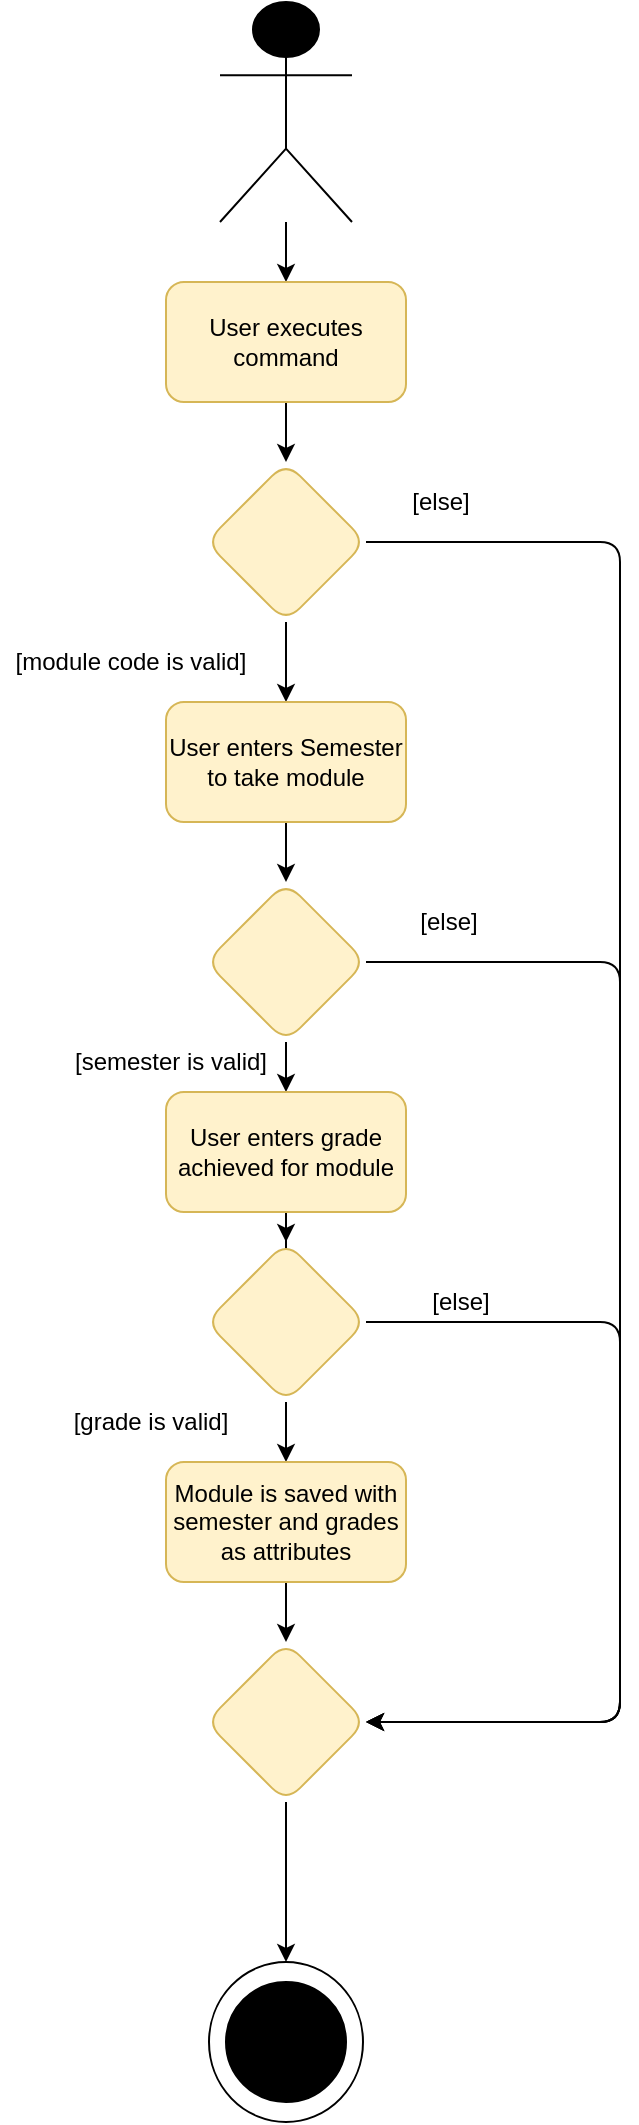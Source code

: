 <mxfile version="13.9.2" type="device"><diagram id="bQDJyOTMp9N_KvYtvRdX" name="Page-1"><mxGraphModel dx="1422" dy="526" grid="1" gridSize="10" guides="1" tooltips="1" connect="1" arrows="1" fold="1" page="1" pageScale="1" pageWidth="827" pageHeight="1169" math="0" shadow="0"><root><mxCell id="0"/><mxCell id="1" parent="0"/><mxCell id="nwT-THJNwnnoPruPaibA-4" value="" style="edgeStyle=orthogonalEdgeStyle;rounded=0;orthogonalLoop=1;jettySize=auto;html=1;" parent="1" source="nwT-THJNwnnoPruPaibA-1" target="nwT-THJNwnnoPruPaibA-5" edge="1"><mxGeometry relative="1" as="geometry"><mxPoint x="313" y="180" as="targetPoint"/></mxGeometry></mxCell><mxCell id="nwT-THJNwnnoPruPaibA-1" value="" style="shape=umlActor;verticalLabelPosition=bottom;verticalAlign=top;html=1;outlineConnect=0;fillColor=#000000;" parent="1" vertex="1"><mxGeometry x="280" y="10" width="66" height="110" as="geometry"/></mxCell><mxCell id="nwT-THJNwnnoPruPaibA-7" value="" style="edgeStyle=orthogonalEdgeStyle;rounded=0;orthogonalLoop=1;jettySize=auto;html=1;" parent="1" source="nwT-THJNwnnoPruPaibA-5" target="nwT-THJNwnnoPruPaibA-6" edge="1"><mxGeometry relative="1" as="geometry"/></mxCell><mxCell id="nwT-THJNwnnoPruPaibA-5" value="User executes command" style="rounded=1;whiteSpace=wrap;html=1;fillColor=#fff2cc;strokeColor=#d6b656;" parent="1" vertex="1"><mxGeometry x="253" y="150" width="120" height="60" as="geometry"/></mxCell><mxCell id="nwT-THJNwnnoPruPaibA-9" value="" style="edgeStyle=orthogonalEdgeStyle;rounded=0;orthogonalLoop=1;jettySize=auto;html=1;" parent="1" source="nwT-THJNwnnoPruPaibA-6" target="nwT-THJNwnnoPruPaibA-8" edge="1"><mxGeometry relative="1" as="geometry"/></mxCell><mxCell id="nwT-THJNwnnoPruPaibA-6" value="" style="rhombus;whiteSpace=wrap;html=1;rounded=1;fillColor=#fff2cc;strokeColor=#d6b656;" parent="1" vertex="1"><mxGeometry x="273" y="240" width="80" height="80" as="geometry"/></mxCell><mxCell id="nwT-THJNwnnoPruPaibA-11" value="" style="edgeStyle=orthogonalEdgeStyle;rounded=0;orthogonalLoop=1;jettySize=auto;html=1;" parent="1" source="nwT-THJNwnnoPruPaibA-8" target="nwT-THJNwnnoPruPaibA-10" edge="1"><mxGeometry relative="1" as="geometry"/></mxCell><mxCell id="nwT-THJNwnnoPruPaibA-8" value="User enters Semester to take module" style="whiteSpace=wrap;html=1;rounded=1;fillColor=#fff2cc;strokeColor=#d6b656;" parent="1" vertex="1"><mxGeometry x="253" y="360" width="120" height="60" as="geometry"/></mxCell><mxCell id="nwT-THJNwnnoPruPaibA-13" value="" style="edgeStyle=orthogonalEdgeStyle;rounded=0;orthogonalLoop=1;jettySize=auto;html=1;" parent="1" source="nwT-THJNwnnoPruPaibA-10" target="nwT-THJNwnnoPruPaibA-12" edge="1"><mxGeometry relative="1" as="geometry"/></mxCell><mxCell id="nwT-THJNwnnoPruPaibA-10" value="" style="rhombus;whiteSpace=wrap;html=1;rounded=1;fillColor=#fff2cc;strokeColor=#d6b656;" parent="1" vertex="1"><mxGeometry x="273" y="450" width="80" height="80" as="geometry"/></mxCell><mxCell id="nwT-THJNwnnoPruPaibA-15" value="" style="edgeStyle=orthogonalEdgeStyle;rounded=0;orthogonalLoop=1;jettySize=auto;html=1;" parent="1" source="nwT-THJNwnnoPruPaibA-12" target="nwT-THJNwnnoPruPaibA-14" edge="1"><mxGeometry relative="1" as="geometry"/></mxCell><mxCell id="nwT-THJNwnnoPruPaibA-12" value="User enters grade achieved for module" style="whiteSpace=wrap;html=1;rounded=1;fillColor=#fff2cc;strokeColor=#d6b656;" parent="1" vertex="1"><mxGeometry x="253" y="555" width="120" height="60" as="geometry"/></mxCell><mxCell id="6kzHyzcgrlE8veArQIKb-2" value="" style="edgeStyle=orthogonalEdgeStyle;rounded=0;orthogonalLoop=1;jettySize=auto;html=1;" edge="1" parent="1" source="nwT-THJNwnnoPruPaibA-14" target="6kzHyzcgrlE8veArQIKb-1"><mxGeometry relative="1" as="geometry"/></mxCell><mxCell id="nwT-THJNwnnoPruPaibA-14" value="" style="rhombus;whiteSpace=wrap;html=1;rounded=1;fillColor=#fff2cc;strokeColor=#d6b656;" parent="1" vertex="1"><mxGeometry x="273" y="630" width="80" height="80" as="geometry"/></mxCell><mxCell id="nwT-THJNwnnoPruPaibA-19" value="" style="endArrow=classic;html=1;exitX=1;exitY=0.5;exitDx=0;exitDy=0;entryX=1;entryY=0.5;entryDx=0;entryDy=0;" parent="1" source="nwT-THJNwnnoPruPaibA-6" target="6kzHyzcgrlE8veArQIKb-3" edge="1"><mxGeometry width="50" height="50" relative="1" as="geometry"><mxPoint x="430" y="280" as="sourcePoint"/><mxPoint x="480" y="990" as="targetPoint"/><Array as="points"><mxPoint x="480" y="280"/><mxPoint x="480" y="870"/></Array></mxGeometry></mxCell><mxCell id="nwT-THJNwnnoPruPaibA-20" value="" style="endArrow=classic;html=1;exitX=1;exitY=0.5;exitDx=0;exitDy=0;entryX=1;entryY=0.5;entryDx=0;entryDy=0;" parent="1" source="nwT-THJNwnnoPruPaibA-10" target="6kzHyzcgrlE8veArQIKb-3" edge="1"><mxGeometry width="50" height="50" relative="1" as="geometry"><mxPoint x="570" y="670" as="sourcePoint"/><mxPoint x="353" y="960" as="targetPoint"/><Array as="points"><mxPoint x="480" y="490"/><mxPoint x="480" y="870"/></Array></mxGeometry></mxCell><mxCell id="nwT-THJNwnnoPruPaibA-21" value="[module code is valid]" style="text;html=1;align=center;verticalAlign=middle;resizable=0;points=[];autosize=1;" parent="1" vertex="1"><mxGeometry x="170" y="330" width="130" height="20" as="geometry"/></mxCell><mxCell id="nwT-THJNwnnoPruPaibA-22" value="[semester is valid]" style="text;html=1;align=center;verticalAlign=middle;resizable=0;points=[];autosize=1;" parent="1" vertex="1"><mxGeometry x="200" y="530" width="110" height="20" as="geometry"/></mxCell><mxCell id="nwT-THJNwnnoPruPaibA-23" value="[else]" style="text;html=1;align=center;verticalAlign=middle;resizable=0;points=[];autosize=1;" parent="1" vertex="1"><mxGeometry x="370" y="250" width="40" height="20" as="geometry"/></mxCell><mxCell id="nwT-THJNwnnoPruPaibA-24" value="[else]" style="text;html=1;align=center;verticalAlign=middle;resizable=0;points=[];autosize=1;" parent="1" vertex="1"><mxGeometry x="374" y="460" width="40" height="20" as="geometry"/></mxCell><mxCell id="6kzHyzcgrlE8veArQIKb-4" value="" style="edgeStyle=orthogonalEdgeStyle;rounded=0;orthogonalLoop=1;jettySize=auto;html=1;" edge="1" parent="1" source="6kzHyzcgrlE8veArQIKb-1" target="6kzHyzcgrlE8veArQIKb-3"><mxGeometry relative="1" as="geometry"/></mxCell><mxCell id="6kzHyzcgrlE8veArQIKb-1" value="Module is saved with semester and grades as attributes" style="whiteSpace=wrap;html=1;rounded=1;strokeColor=#d6b656;fillColor=#fff2cc;" vertex="1" parent="1"><mxGeometry x="253" y="740" width="120" height="60" as="geometry"/></mxCell><mxCell id="6kzHyzcgrlE8veArQIKb-6" value="" style="edgeStyle=orthogonalEdgeStyle;rounded=0;orthogonalLoop=1;jettySize=auto;html=1;" edge="1" parent="1" source="6kzHyzcgrlE8veArQIKb-3" target="6kzHyzcgrlE8veArQIKb-5"><mxGeometry relative="1" as="geometry"/></mxCell><mxCell id="6kzHyzcgrlE8veArQIKb-3" value="" style="rhombus;whiteSpace=wrap;html=1;rounded=1;strokeColor=#d6b656;fillColor=#fff2cc;" vertex="1" parent="1"><mxGeometry x="273" y="830" width="80" height="80" as="geometry"/></mxCell><mxCell id="6kzHyzcgrlE8veArQIKb-5" value="" style="ellipse;whiteSpace=wrap;html=1;rounded=1;" vertex="1" parent="1"><mxGeometry x="274.5" y="990" width="77" height="80" as="geometry"/></mxCell><mxCell id="nwT-THJNwnnoPruPaibA-18" value="" style="ellipse;whiteSpace=wrap;html=1;fillColor=#000000;" parent="1" vertex="1"><mxGeometry x="283" y="1000" width="60" height="60" as="geometry"/></mxCell><mxCell id="6kzHyzcgrlE8veArQIKb-7" value="[grade is valid]" style="text;html=1;align=center;verticalAlign=middle;resizable=0;points=[];autosize=1;" vertex="1" parent="1"><mxGeometry x="200" y="710" width="90" height="20" as="geometry"/></mxCell><mxCell id="6kzHyzcgrlE8veArQIKb-8" value="" style="endArrow=classic;html=1;exitX=1;exitY=0.5;exitDx=0;exitDy=0;entryX=1;entryY=0.5;entryDx=0;entryDy=0;" edge="1" parent="1" source="nwT-THJNwnnoPruPaibA-14" target="6kzHyzcgrlE8veArQIKb-3"><mxGeometry width="50" height="50" relative="1" as="geometry"><mxPoint x="363" y="500.0" as="sourcePoint"/><mxPoint x="363" y="880" as="targetPoint"/><Array as="points"><mxPoint x="480" y="670"/><mxPoint x="480" y="870"/></Array></mxGeometry></mxCell><mxCell id="6kzHyzcgrlE8veArQIKb-9" value="[else]" style="text;html=1;align=center;verticalAlign=middle;resizable=0;points=[];autosize=1;" vertex="1" parent="1"><mxGeometry x="380" y="650" width="40" height="20" as="geometry"/></mxCell></root></mxGraphModel></diagram></mxfile>